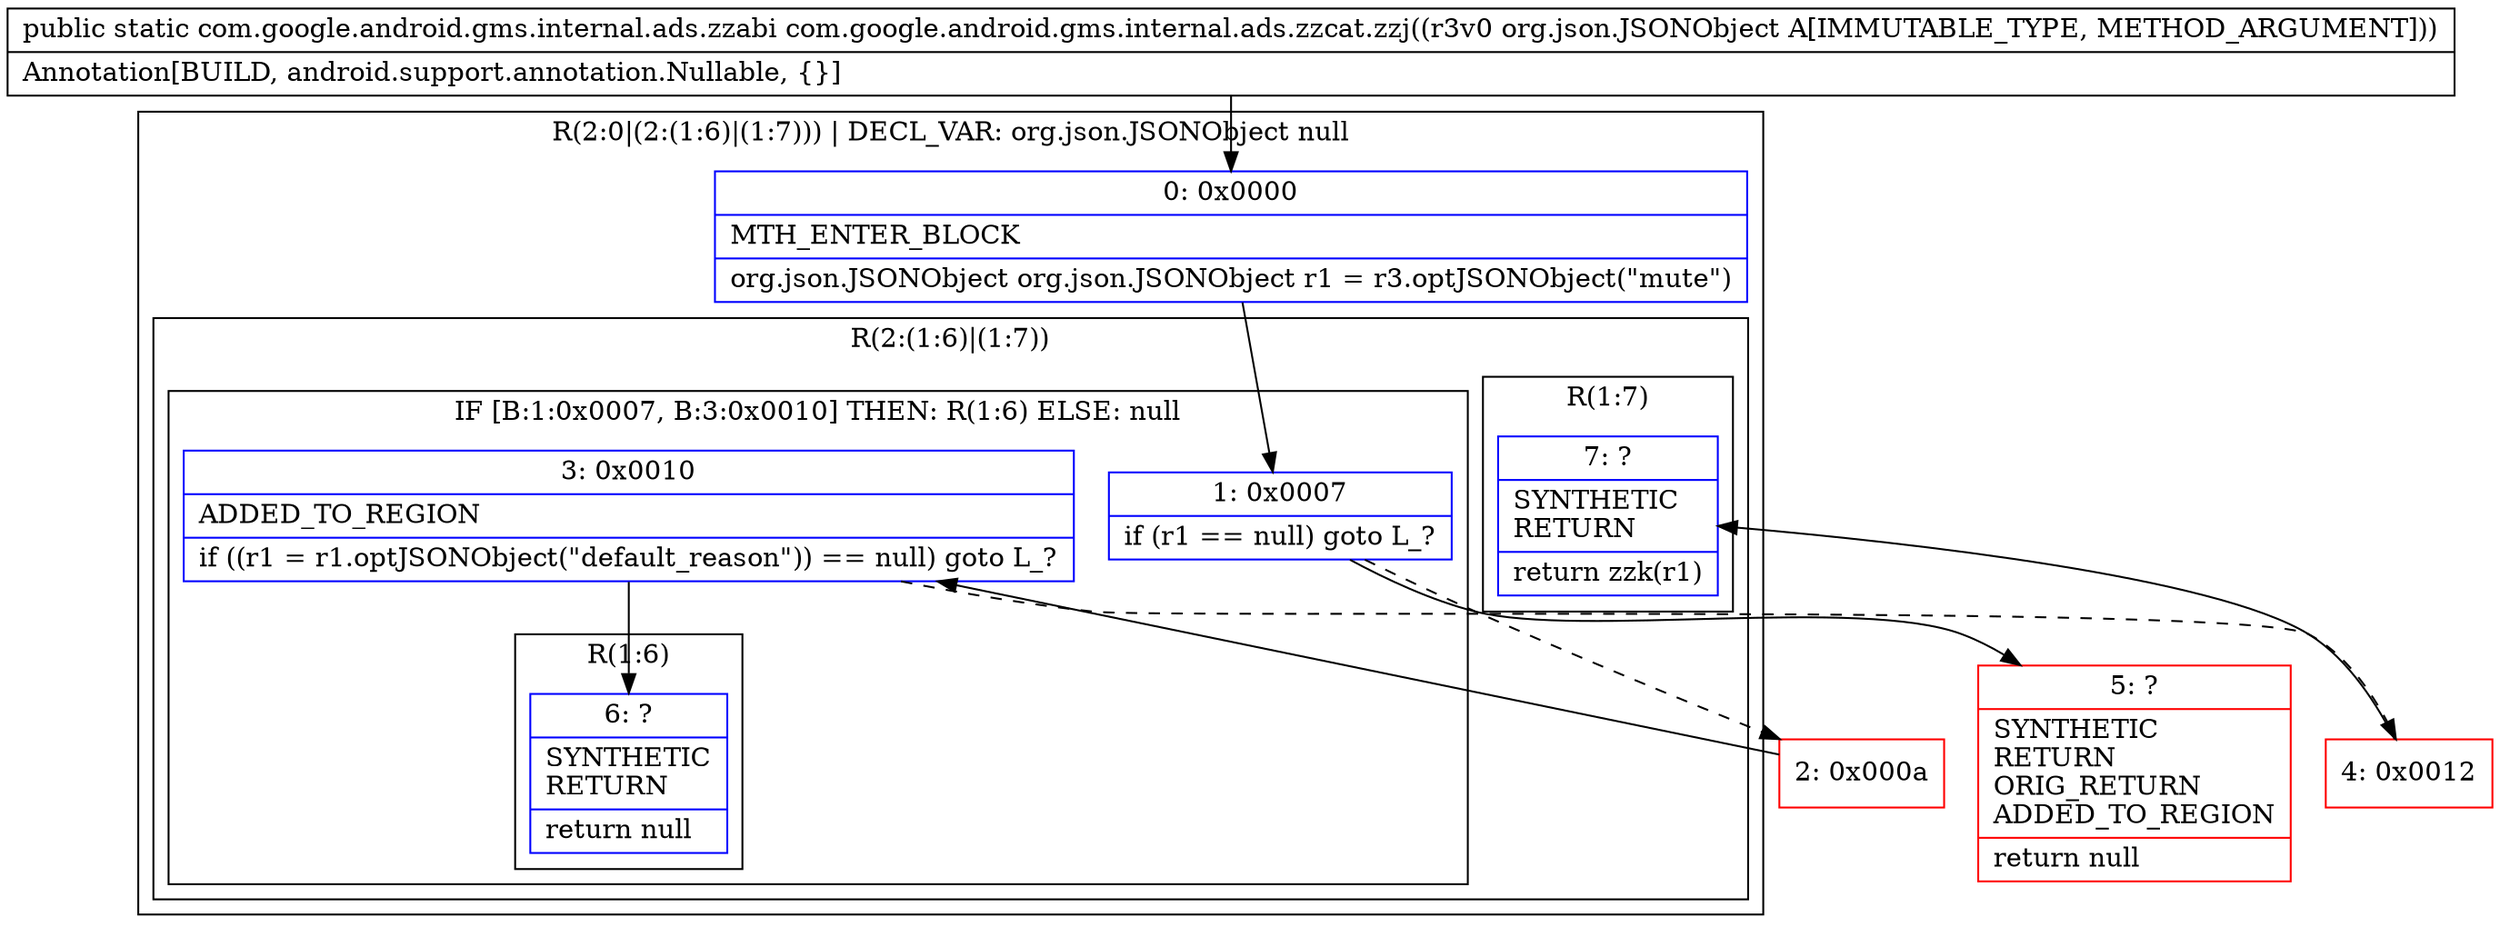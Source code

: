 digraph "CFG forcom.google.android.gms.internal.ads.zzcat.zzj(Lorg\/json\/JSONObject;)Lcom\/google\/android\/gms\/internal\/ads\/zzabi;" {
subgraph cluster_Region_186195455 {
label = "R(2:0|(2:(1:6)|(1:7))) | DECL_VAR: org.json.JSONObject null\l";
node [shape=record,color=blue];
Node_0 [shape=record,label="{0\:\ 0x0000|MTH_ENTER_BLOCK\l|org.json.JSONObject org.json.JSONObject r1 = r3.optJSONObject(\"mute\")\l}"];
subgraph cluster_Region_1413839784 {
label = "R(2:(1:6)|(1:7))";
node [shape=record,color=blue];
subgraph cluster_IfRegion_77793548 {
label = "IF [B:1:0x0007, B:3:0x0010] THEN: R(1:6) ELSE: null";
node [shape=record,color=blue];
Node_1 [shape=record,label="{1\:\ 0x0007|if (r1 == null) goto L_?\l}"];
Node_3 [shape=record,label="{3\:\ 0x0010|ADDED_TO_REGION\l|if ((r1 = r1.optJSONObject(\"default_reason\")) == null) goto L_?\l}"];
subgraph cluster_Region_1364523901 {
label = "R(1:6)";
node [shape=record,color=blue];
Node_6 [shape=record,label="{6\:\ ?|SYNTHETIC\lRETURN\l|return null\l}"];
}
}
subgraph cluster_Region_441280357 {
label = "R(1:7)";
node [shape=record,color=blue];
Node_7 [shape=record,label="{7\:\ ?|SYNTHETIC\lRETURN\l|return zzk(r1)\l}"];
}
}
}
Node_2 [shape=record,color=red,label="{2\:\ 0x000a}"];
Node_4 [shape=record,color=red,label="{4\:\ 0x0012}"];
Node_5 [shape=record,color=red,label="{5\:\ ?|SYNTHETIC\lRETURN\lORIG_RETURN\lADDED_TO_REGION\l|return null\l}"];
MethodNode[shape=record,label="{public static com.google.android.gms.internal.ads.zzabi com.google.android.gms.internal.ads.zzcat.zzj((r3v0 org.json.JSONObject A[IMMUTABLE_TYPE, METHOD_ARGUMENT]))  | Annotation[BUILD, android.support.annotation.Nullable, \{\}]\l}"];
MethodNode -> Node_0;
Node_0 -> Node_1;
Node_1 -> Node_2[style=dashed];
Node_1 -> Node_5;
Node_3 -> Node_4[style=dashed];
Node_3 -> Node_6;
Node_2 -> Node_3;
Node_4 -> Node_7;
}

